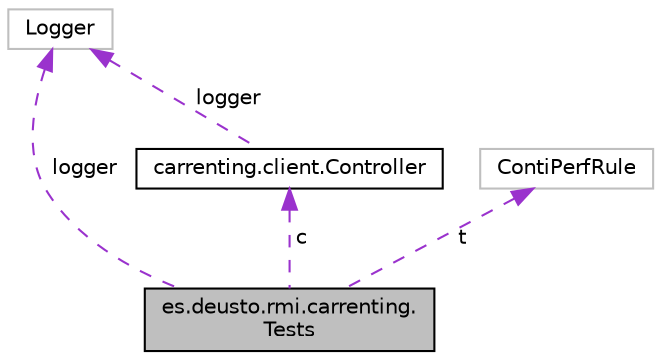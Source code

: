 digraph "es.deusto.rmi.carrenting.Tests"
{
 // LATEX_PDF_SIZE
  edge [fontname="Helvetica",fontsize="10",labelfontname="Helvetica",labelfontsize="10"];
  node [fontname="Helvetica",fontsize="10",shape=record];
  Node1 [label="es.deusto.rmi.carrenting.\lTests",height=0.2,width=0.4,color="black", fillcolor="grey75", style="filled", fontcolor="black",tooltip=" "];
  Node2 -> Node1 [dir="back",color="darkorchid3",fontsize="10",style="dashed",label=" logger" ,fontname="Helvetica"];
  Node2 [label="Logger",height=0.2,width=0.4,color="grey75", fillcolor="white", style="filled",tooltip=" "];
  Node3 -> Node1 [dir="back",color="darkorchid3",fontsize="10",style="dashed",label=" t" ,fontname="Helvetica"];
  Node3 [label="ContiPerfRule",height=0.2,width=0.4,color="grey75", fillcolor="white", style="filled",tooltip=" "];
  Node4 -> Node1 [dir="back",color="darkorchid3",fontsize="10",style="dashed",label=" c" ,fontname="Helvetica"];
  Node4 [label="carrenting.client.Controller",height=0.2,width=0.4,color="black", fillcolor="white", style="filled",URL="$classcarrenting_1_1client_1_1_controller.html",tooltip=" "];
  Node2 -> Node4 [dir="back",color="darkorchid3",fontsize="10",style="dashed",label=" logger" ,fontname="Helvetica"];
}
